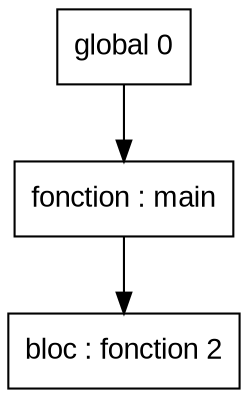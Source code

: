 digraph "tds"{

	node [fontname="Arial"];

	N2 [shape=record label="{ bloc : fonction  2
	}"];

	N1 [shape=record label="{ fonction : main
	}"];

	N0 [shape=record label="{ global 0
	}"];


	N0 -> N1; 
	N1 -> N2; 
}
